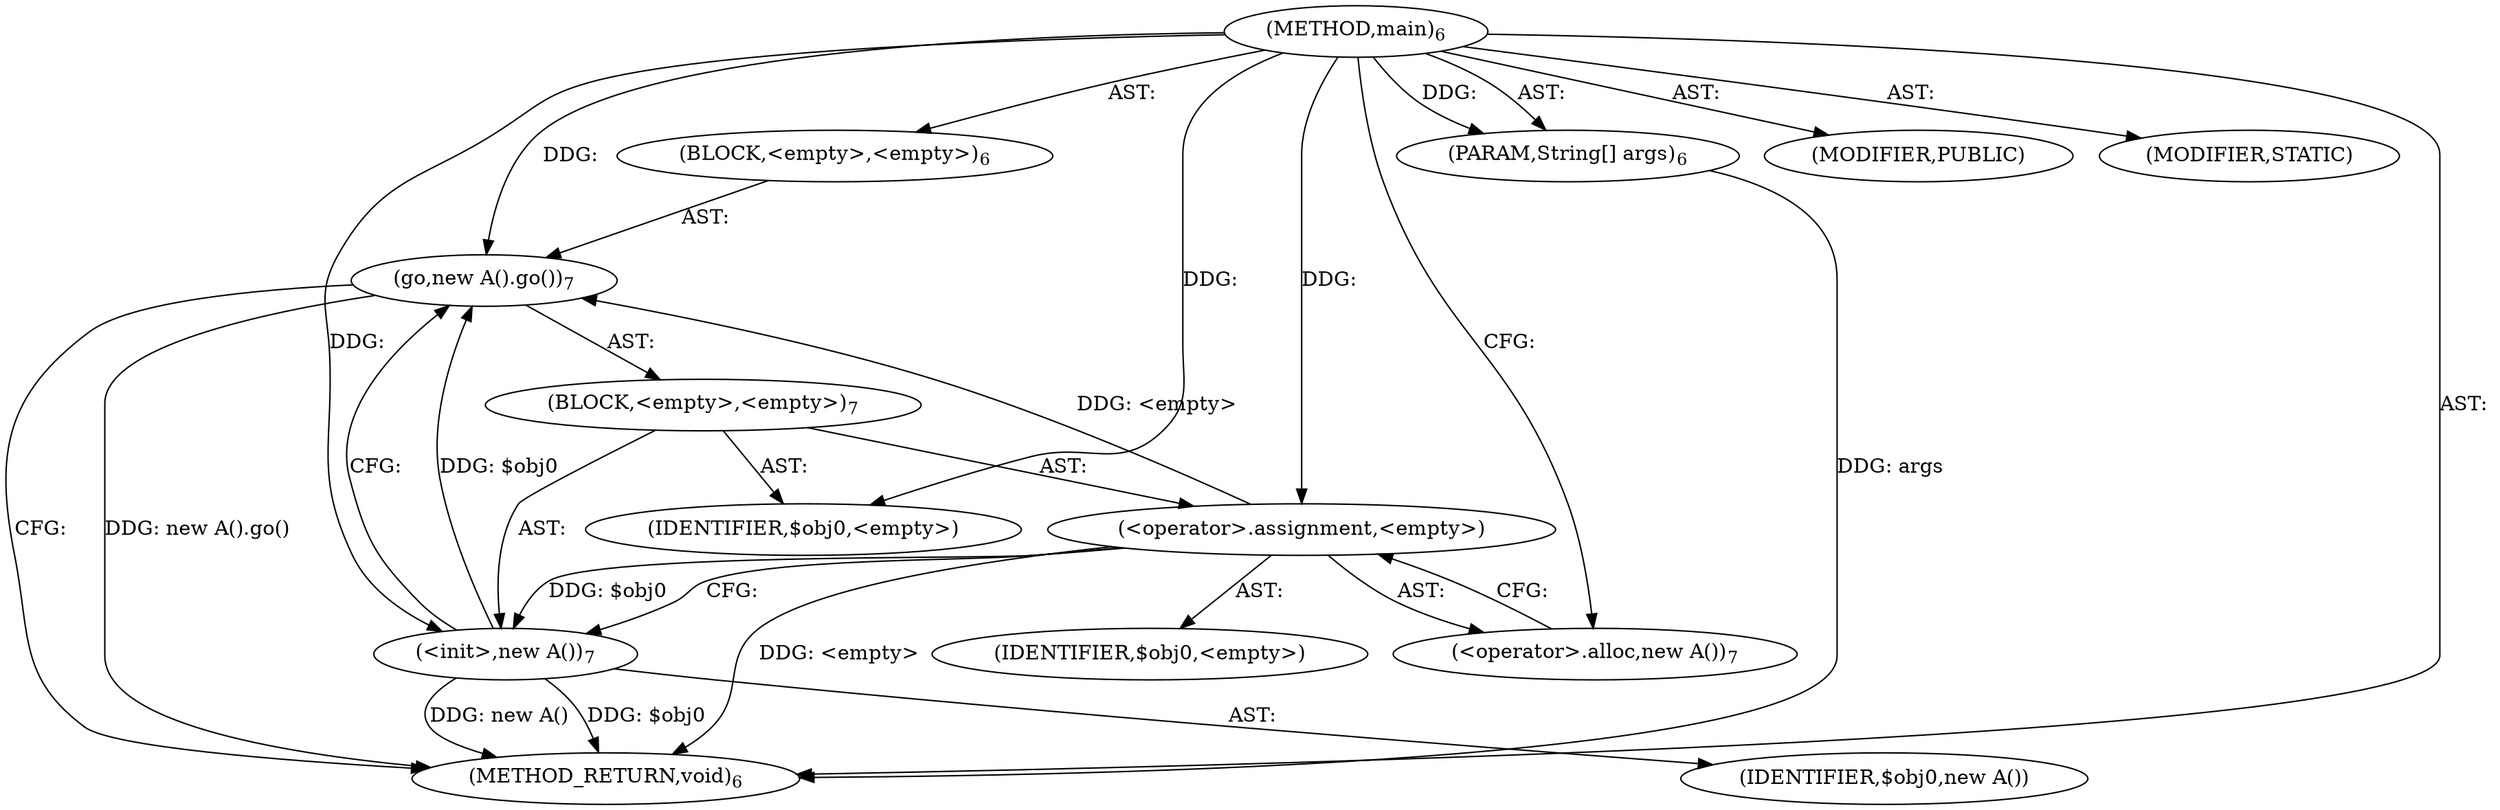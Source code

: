 digraph "main" {  
"20" [label = <(METHOD,main)<SUB>6</SUB>> ]
"21" [label = <(PARAM,String[] args)<SUB>6</SUB>> ]
"22" [label = <(BLOCK,&lt;empty&gt;,&lt;empty&gt;)<SUB>6</SUB>> ]
"23" [label = <(go,new A().go())<SUB>7</SUB>> ]
"24" [label = <(BLOCK,&lt;empty&gt;,&lt;empty&gt;)<SUB>7</SUB>> ]
"25" [label = <(&lt;operator&gt;.assignment,&lt;empty&gt;)> ]
"26" [label = <(IDENTIFIER,$obj0,&lt;empty&gt;)> ]
"27" [label = <(&lt;operator&gt;.alloc,new A())<SUB>7</SUB>> ]
"28" [label = <(&lt;init&gt;,new A())<SUB>7</SUB>> ]
"29" [label = <(IDENTIFIER,$obj0,new A())> ]
"30" [label = <(IDENTIFIER,$obj0,&lt;empty&gt;)> ]
"31" [label = <(MODIFIER,PUBLIC)> ]
"32" [label = <(MODIFIER,STATIC)> ]
"33" [label = <(METHOD_RETURN,void)<SUB>6</SUB>> ]
  "20" -> "21"  [ label = "AST: "] 
  "20" -> "22"  [ label = "AST: "] 
  "20" -> "31"  [ label = "AST: "] 
  "20" -> "32"  [ label = "AST: "] 
  "20" -> "33"  [ label = "AST: "] 
  "22" -> "23"  [ label = "AST: "] 
  "23" -> "24"  [ label = "AST: "] 
  "24" -> "25"  [ label = "AST: "] 
  "24" -> "28"  [ label = "AST: "] 
  "24" -> "30"  [ label = "AST: "] 
  "25" -> "26"  [ label = "AST: "] 
  "25" -> "27"  [ label = "AST: "] 
  "28" -> "29"  [ label = "AST: "] 
  "23" -> "33"  [ label = "CFG: "] 
  "25" -> "28"  [ label = "CFG: "] 
  "28" -> "23"  [ label = "CFG: "] 
  "27" -> "25"  [ label = "CFG: "] 
  "20" -> "27"  [ label = "CFG: "] 
  "21" -> "33"  [ label = "DDG: args"] 
  "25" -> "33"  [ label = "DDG: &lt;empty&gt;"] 
  "28" -> "33"  [ label = "DDG: $obj0"] 
  "28" -> "33"  [ label = "DDG: new A()"] 
  "23" -> "33"  [ label = "DDG: new A().go()"] 
  "20" -> "21"  [ label = "DDG: "] 
  "25" -> "23"  [ label = "DDG: &lt;empty&gt;"] 
  "28" -> "23"  [ label = "DDG: $obj0"] 
  "20" -> "23"  [ label = "DDG: "] 
  "20" -> "25"  [ label = "DDG: "] 
  "20" -> "30"  [ label = "DDG: "] 
  "25" -> "28"  [ label = "DDG: $obj0"] 
  "20" -> "28"  [ label = "DDG: "] 
}
